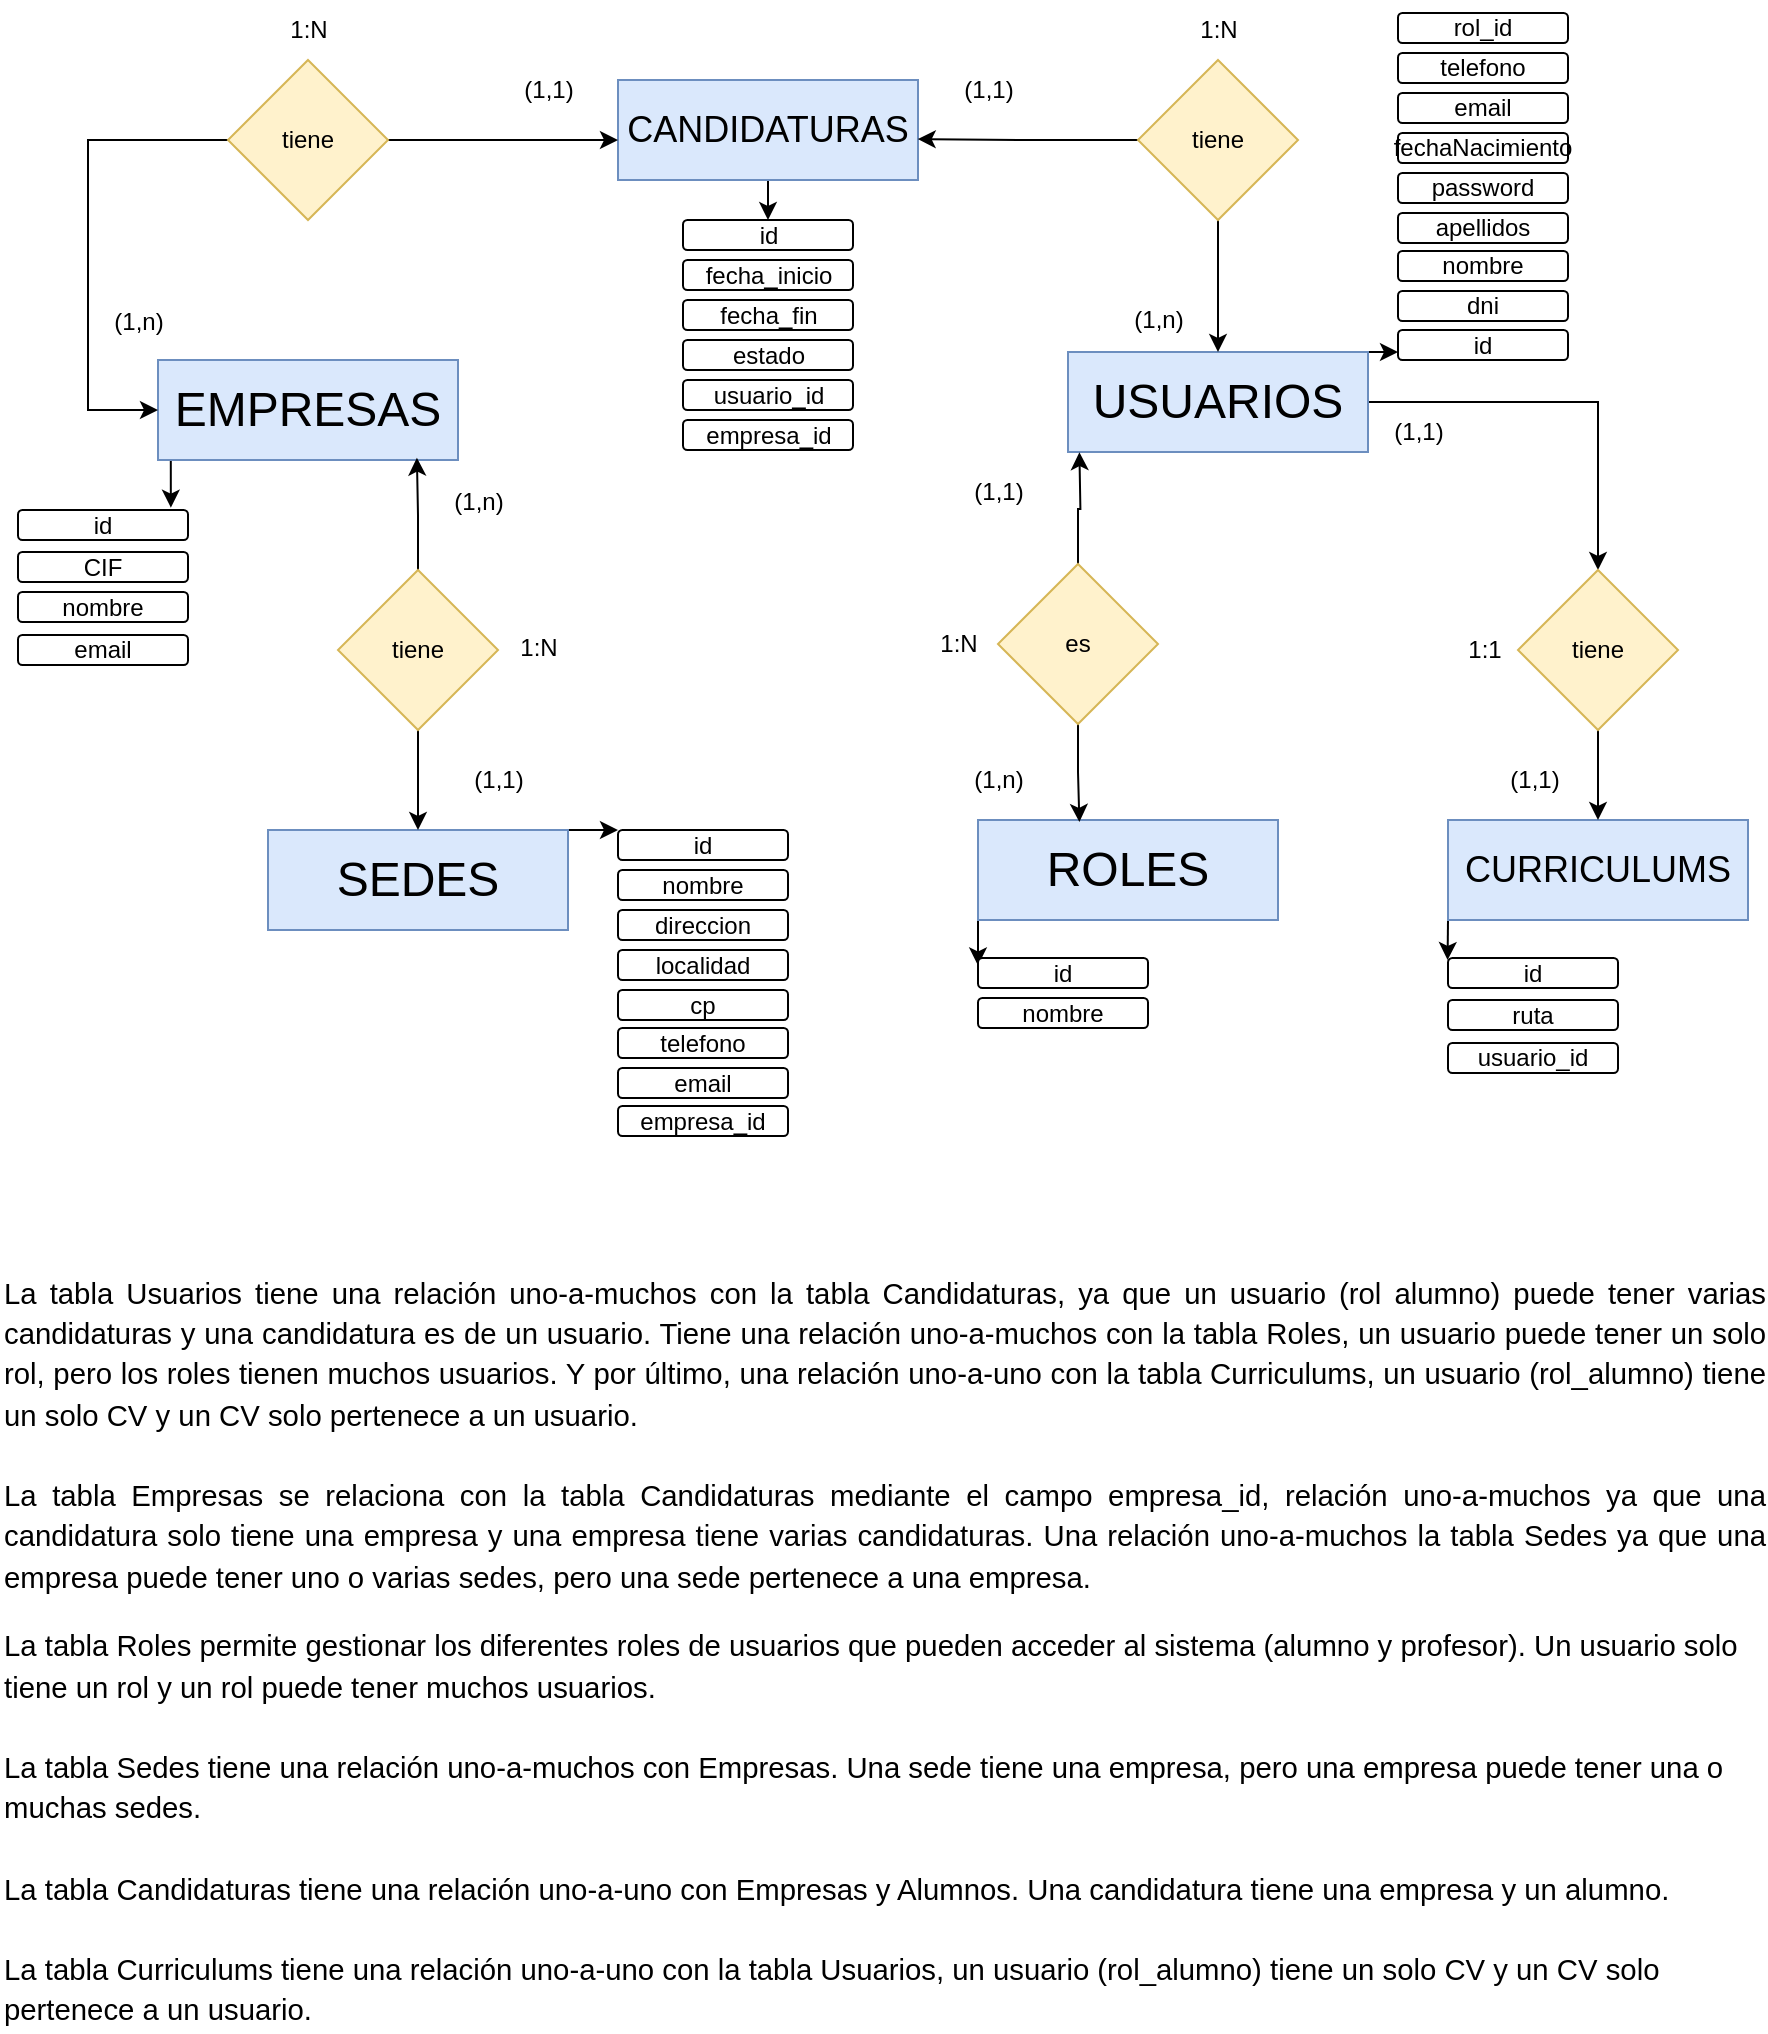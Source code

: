 <mxfile version="21.2.0" type="google">
  <diagram id="R2lEEEUBdFMjLlhIrx00" name="Page-1">
    <mxGraphModel grid="1" page="1" gridSize="10" guides="1" tooltips="1" connect="1" arrows="1" fold="1" pageScale="1" pageWidth="1100" pageHeight="850" math="0" shadow="0" extFonts="Permanent Marker^https://fonts.googleapis.com/css?family=Permanent+Marker">
      <root>
        <mxCell id="0" />
        <mxCell id="1" parent="0" />
        <mxCell id="gdBqXLUZWL_kF-A4UBKS-12" style="edgeStyle=orthogonalEdgeStyle;rounded=0;orthogonalLoop=1;jettySize=auto;html=1;exitX=1;exitY=0.5;exitDx=0;exitDy=0;entryX=0.5;entryY=0;entryDx=0;entryDy=0;" edge="1" parent="1" source="bvIe5FOxVam8w6RVawWj-1" target="gdBqXLUZWL_kF-A4UBKS-11">
          <mxGeometry relative="1" as="geometry" />
        </mxCell>
        <mxCell id="gdBqXLUZWL_kF-A4UBKS-13" style="edgeStyle=orthogonalEdgeStyle;rounded=0;orthogonalLoop=1;jettySize=auto;html=1;exitX=1;exitY=0;exitDx=0;exitDy=0;entryX=0;entryY=0.75;entryDx=0;entryDy=0;" edge="1" parent="1" source="bvIe5FOxVam8w6RVawWj-1" target="KMyzzAz4I75xTH1VQuZd-40">
          <mxGeometry relative="1" as="geometry" />
        </mxCell>
        <mxCell id="bvIe5FOxVam8w6RVawWj-1" value="&lt;font style=&quot;font-size: 24px;&quot;&gt;USUARIOS&lt;/font&gt;" style="rounded=0;whiteSpace=wrap;html=1;fillColor=#dae8fc;strokeColor=#6c8ebf;" vertex="1" parent="1">
          <mxGeometry x="643" y="216" width="150" height="50" as="geometry" />
        </mxCell>
        <mxCell id="KMyzzAz4I75xTH1VQuZd-18" style="edgeStyle=orthogonalEdgeStyle;rounded=0;orthogonalLoop=1;jettySize=auto;html=1;exitX=0;exitY=1;exitDx=0;exitDy=0;entryX=0.899;entryY=-0.078;entryDx=0;entryDy=0;entryPerimeter=0;" edge="1" parent="1" source="bvIe5FOxVam8w6RVawWj-2" target="KMyzzAz4I75xTH1VQuZd-10">
          <mxGeometry relative="1" as="geometry" />
        </mxCell>
        <mxCell id="bvIe5FOxVam8w6RVawWj-2" value="&lt;font style=&quot;font-size: 24px;&quot;&gt;EMPRESAS&lt;/font&gt;" style="rounded=0;whiteSpace=wrap;html=1;fillColor=#dae8fc;strokeColor=#6c8ebf;" vertex="1" parent="1">
          <mxGeometry x="188" y="220" width="150" height="50" as="geometry" />
        </mxCell>
        <mxCell id="KMyzzAz4I75xTH1VQuZd-47" style="edgeStyle=orthogonalEdgeStyle;rounded=0;orthogonalLoop=1;jettySize=auto;html=1;exitX=0.5;exitY=1;exitDx=0;exitDy=0;entryX=0.5;entryY=0;entryDx=0;entryDy=0;" edge="1" parent="1" source="bvIe5FOxVam8w6RVawWj-3" target="KMyzzAz4I75xTH1VQuZd-19">
          <mxGeometry relative="1" as="geometry" />
        </mxCell>
        <mxCell id="bvIe5FOxVam8w6RVawWj-3" value="&lt;font style=&quot;font-size: 18px;&quot;&gt;CANDIDATURAS&lt;/font&gt;" style="rounded=0;whiteSpace=wrap;html=1;fillColor=#dae8fc;strokeColor=#6c8ebf;" vertex="1" parent="1">
          <mxGeometry x="418" y="80" width="150" height="50" as="geometry" />
        </mxCell>
        <mxCell id="KMyzzAz4I75xTH1VQuZd-9" style="edgeStyle=orthogonalEdgeStyle;rounded=0;orthogonalLoop=1;jettySize=auto;html=1;exitX=1;exitY=0;exitDx=0;exitDy=0;entryX=0;entryY=0;entryDx=0;entryDy=0;" edge="1" parent="1" source="bvIe5FOxVam8w6RVawWj-4" target="KMyzzAz4I75xTH1VQuZd-1">
          <mxGeometry relative="1" as="geometry" />
        </mxCell>
        <mxCell id="bvIe5FOxVam8w6RVawWj-4" value="&lt;font style=&quot;font-size: 24px;&quot;&gt;SEDES&lt;/font&gt;" style="rounded=0;whiteSpace=wrap;html=1;fillColor=#dae8fc;strokeColor=#6c8ebf;" vertex="1" parent="1">
          <mxGeometry x="243" y="455" width="150" height="50" as="geometry" />
        </mxCell>
        <mxCell id="KMyzzAz4I75xTH1VQuZd-30" style="edgeStyle=orthogonalEdgeStyle;rounded=0;orthogonalLoop=1;jettySize=auto;html=1;exitX=0;exitY=1;exitDx=0;exitDy=0;entryX=0;entryY=0.25;entryDx=0;entryDy=0;" edge="1" parent="1" source="bvIe5FOxVam8w6RVawWj-5" target="KMyzzAz4I75xTH1VQuZd-28">
          <mxGeometry relative="1" as="geometry" />
        </mxCell>
        <mxCell id="bvIe5FOxVam8w6RVawWj-5" value="&lt;font style=&quot;font-size: 24px;&quot;&gt;ROLES&lt;/font&gt;" style="rounded=0;whiteSpace=wrap;html=1;fillColor=#dae8fc;strokeColor=#6c8ebf;" vertex="1" parent="1">
          <mxGeometry x="598" y="450" width="150" height="50" as="geometry" />
        </mxCell>
        <mxCell id="bvIe5FOxVam8w6RVawWj-10" style="edgeStyle=orthogonalEdgeStyle;rounded=0;orthogonalLoop=1;jettySize=auto;html=1;exitX=1;exitY=0.5;exitDx=0;exitDy=0;" edge="1" parent="1" source="bvIe5FOxVam8w6RVawWj-6" target="bvIe5FOxVam8w6RVawWj-3">
          <mxGeometry relative="1" as="geometry">
            <mxPoint x="408" y="110" as="targetPoint" />
            <Array as="points">
              <mxPoint x="393" y="110" />
              <mxPoint x="393" y="110" />
            </Array>
          </mxGeometry>
        </mxCell>
        <mxCell id="KMyzzAz4I75xTH1VQuZd-11" style="edgeStyle=orthogonalEdgeStyle;rounded=0;orthogonalLoop=1;jettySize=auto;html=1;exitX=0;exitY=0.5;exitDx=0;exitDy=0;" edge="1" parent="1" source="bvIe5FOxVam8w6RVawWj-6" target="bvIe5FOxVam8w6RVawWj-2">
          <mxGeometry relative="1" as="geometry">
            <Array as="points">
              <mxPoint x="153" y="110" />
              <mxPoint x="153" y="245" />
            </Array>
          </mxGeometry>
        </mxCell>
        <mxCell id="bvIe5FOxVam8w6RVawWj-6" value="tiene" style="rhombus;whiteSpace=wrap;html=1;fillColor=#fff2cc;strokeColor=#d6b656;" vertex="1" parent="1">
          <mxGeometry x="223" y="70" width="80" height="80" as="geometry" />
        </mxCell>
        <mxCell id="KMyzzAz4I75xTH1VQuZd-45" style="edgeStyle=orthogonalEdgeStyle;rounded=0;orthogonalLoop=1;jettySize=auto;html=1;exitX=0;exitY=0.5;exitDx=0;exitDy=0;entryX=0.999;entryY=0.591;entryDx=0;entryDy=0;entryPerimeter=0;" edge="1" parent="1" source="bvIe5FOxVam8w6RVawWj-7" target="bvIe5FOxVam8w6RVawWj-3">
          <mxGeometry relative="1" as="geometry" />
        </mxCell>
        <mxCell id="gdBqXLUZWL_kF-A4UBKS-1" style="edgeStyle=orthogonalEdgeStyle;rounded=0;orthogonalLoop=1;jettySize=auto;html=1;exitX=0.5;exitY=1;exitDx=0;exitDy=0;entryX=0.5;entryY=0;entryDx=0;entryDy=0;" edge="1" parent="1" source="bvIe5FOxVam8w6RVawWj-7" target="bvIe5FOxVam8w6RVawWj-1">
          <mxGeometry relative="1" as="geometry" />
        </mxCell>
        <mxCell id="bvIe5FOxVam8w6RVawWj-7" value="tiene" style="rhombus;whiteSpace=wrap;html=1;fillColor=#fff2cc;strokeColor=#d6b656;" vertex="1" parent="1">
          <mxGeometry x="678" y="70" width="80" height="80" as="geometry" />
        </mxCell>
        <mxCell id="KMyzzAz4I75xTH1VQuZd-51" style="edgeStyle=orthogonalEdgeStyle;rounded=0;orthogonalLoop=1;jettySize=auto;html=1;exitX=0.5;exitY=0;exitDx=0;exitDy=0;entryX=0.138;entryY=1.002;entryDx=0;entryDy=0;entryPerimeter=0;" edge="1" parent="1" source="bvIe5FOxVam8w6RVawWj-8">
          <mxGeometry relative="1" as="geometry">
            <mxPoint x="648.7" y="266.1" as="targetPoint" />
          </mxGeometry>
        </mxCell>
        <mxCell id="KMyzzAz4I75xTH1VQuZd-52" style="edgeStyle=orthogonalEdgeStyle;rounded=0;orthogonalLoop=1;jettySize=auto;html=1;exitX=0.5;exitY=1;exitDx=0;exitDy=0;entryX=0.338;entryY=0.019;entryDx=0;entryDy=0;entryPerimeter=0;" edge="1" parent="1" source="bvIe5FOxVam8w6RVawWj-8" target="bvIe5FOxVam8w6RVawWj-5">
          <mxGeometry relative="1" as="geometry" />
        </mxCell>
        <mxCell id="bvIe5FOxVam8w6RVawWj-8" value="es" style="rhombus;whiteSpace=wrap;html=1;fillColor=#fff2cc;strokeColor=#d6b656;" vertex="1" parent="1">
          <mxGeometry x="608" y="322" width="80" height="80" as="geometry" />
        </mxCell>
        <mxCell id="bvIe5FOxVam8w6RVawWj-15" style="edgeStyle=orthogonalEdgeStyle;rounded=0;orthogonalLoop=1;jettySize=auto;html=1;exitX=0.5;exitY=1;exitDx=0;exitDy=0;entryX=0.5;entryY=0;entryDx=0;entryDy=0;" edge="1" parent="1" source="bvIe5FOxVam8w6RVawWj-9" target="bvIe5FOxVam8w6RVawWj-4">
          <mxGeometry relative="1" as="geometry" />
        </mxCell>
        <mxCell id="KMyzzAz4I75xTH1VQuZd-12" style="edgeStyle=orthogonalEdgeStyle;rounded=0;orthogonalLoop=1;jettySize=auto;html=1;entryX=0.863;entryY=0.977;entryDx=0;entryDy=0;entryPerimeter=0;" edge="1" parent="1" source="bvIe5FOxVam8w6RVawWj-9" target="bvIe5FOxVam8w6RVawWj-2">
          <mxGeometry relative="1" as="geometry" />
        </mxCell>
        <mxCell id="bvIe5FOxVam8w6RVawWj-9" value="tiene" style="rhombus;whiteSpace=wrap;html=1;fillColor=#fff2cc;strokeColor=#d6b656;" vertex="1" parent="1">
          <mxGeometry x="278" y="325" width="80" height="80" as="geometry" />
        </mxCell>
        <mxCell id="bvIe5FOxVam8w6RVawWj-18" value="1:N" style="text;html=1;align=center;verticalAlign=middle;resizable=0;points=[];autosize=1;strokeColor=none;fillColor=none;" vertex="1" parent="1">
          <mxGeometry x="243" y="40" width="40" height="30" as="geometry" />
        </mxCell>
        <mxCell id="bvIe5FOxVam8w6RVawWj-19" value="(1,1)" style="text;html=1;align=center;verticalAlign=middle;resizable=0;points=[];autosize=1;strokeColor=none;fillColor=none;" vertex="1" parent="1">
          <mxGeometry x="358" y="70" width="50" height="30" as="geometry" />
        </mxCell>
        <mxCell id="bvIe5FOxVam8w6RVawWj-20" value="(1,n)" style="text;html=1;align=center;verticalAlign=middle;resizable=0;points=[];autosize=1;strokeColor=none;fillColor=none;" vertex="1" parent="1">
          <mxGeometry x="153" y="186" width="50" height="30" as="geometry" />
        </mxCell>
        <mxCell id="bvIe5FOxVam8w6RVawWj-21" value="1:N" style="text;html=1;align=center;verticalAlign=middle;resizable=0;points=[];autosize=1;strokeColor=none;fillColor=none;" vertex="1" parent="1">
          <mxGeometry x="698" y="40" width="40" height="30" as="geometry" />
        </mxCell>
        <mxCell id="bvIe5FOxVam8w6RVawWj-22" value="(1,n)" style="text;html=1;align=center;verticalAlign=middle;resizable=0;points=[];autosize=1;strokeColor=none;fillColor=none;" vertex="1" parent="1">
          <mxGeometry x="663" y="185" width="50" height="30" as="geometry" />
        </mxCell>
        <mxCell id="bvIe5FOxVam8w6RVawWj-23" value="(1,1)" style="text;html=1;align=center;verticalAlign=middle;resizable=0;points=[];autosize=1;strokeColor=none;fillColor=none;" vertex="1" parent="1">
          <mxGeometry x="578" y="70" width="50" height="30" as="geometry" />
        </mxCell>
        <mxCell id="bvIe5FOxVam8w6RVawWj-24" value="(1,1)" style="text;html=1;align=center;verticalAlign=middle;resizable=0;points=[];autosize=1;strokeColor=none;fillColor=none;" vertex="1" parent="1">
          <mxGeometry x="583" y="271" width="50" height="30" as="geometry" />
        </mxCell>
        <mxCell id="bvIe5FOxVam8w6RVawWj-25" value="(1,n)" style="text;html=1;align=center;verticalAlign=middle;resizable=0;points=[];autosize=1;strokeColor=none;fillColor=none;" vertex="1" parent="1">
          <mxGeometry x="583" y="415" width="50" height="30" as="geometry" />
        </mxCell>
        <mxCell id="bvIe5FOxVam8w6RVawWj-26" value="1:N" style="text;html=1;align=center;verticalAlign=middle;resizable=0;points=[];autosize=1;strokeColor=none;fillColor=none;" vertex="1" parent="1">
          <mxGeometry x="568" y="347" width="40" height="30" as="geometry" />
        </mxCell>
        <mxCell id="bvIe5FOxVam8w6RVawWj-27" value="(1,n)" style="text;html=1;align=center;verticalAlign=middle;resizable=0;points=[];autosize=1;strokeColor=none;fillColor=none;" vertex="1" parent="1">
          <mxGeometry x="323" y="276" width="50" height="30" as="geometry" />
        </mxCell>
        <mxCell id="bvIe5FOxVam8w6RVawWj-28" value="(1,1)" style="text;html=1;align=center;verticalAlign=middle;resizable=0;points=[];autosize=1;strokeColor=none;fillColor=none;" vertex="1" parent="1">
          <mxGeometry x="333" y="415" width="50" height="30" as="geometry" />
        </mxCell>
        <mxCell id="bvIe5FOxVam8w6RVawWj-29" value="1:N" style="text;html=1;align=center;verticalAlign=middle;resizable=0;points=[];autosize=1;strokeColor=none;fillColor=none;" vertex="1" parent="1">
          <mxGeometry x="358" y="349" width="40" height="30" as="geometry" />
        </mxCell>
        <mxCell id="bvIe5FOxVam8w6RVawWj-31" value="&lt;b id=&quot;docs-internal-guid-5ed3bd01-7fff-6414-6723-d13fb4c5e9d5&quot; style=&quot;font-weight:normal;&quot;&gt;&lt;p style=&quot;line-height:1.38;text-align: justify;margin-top:0pt;margin-bottom:0pt;&quot; dir=&quot;ltr&quot;&gt;&lt;span style=&quot;font-size: 11pt; font-family: Arial; color: rgb(0, 0, 0); background-color: transparent; font-weight: 400; font-style: normal; font-variant: normal; text-decoration: none; vertical-align: baseline;&quot;&gt;La tabla Usuarios tiene una relación uno-a-muchos con la tabla Candidaturas, ya que un usuario (rol alumno) puede tener varias candidaturas y una candidatura es de un usuario. Tiene una relación uno-a-muchos con la tabla Roles, un usuario puede tener un solo rol, pero los roles tienen muchos usuarios. Y por último, una relación uno-a-uno con la tabla Curriculums, un usuario (rol_alumno) tiene un solo CV y un CV solo pertenece a un usuario.&lt;/span&gt;&lt;/p&gt;&lt;p style=&quot;line-height:1.38;text-align: justify;margin-top:0pt;margin-bottom:0pt;&quot; dir=&quot;ltr&quot;&gt;&lt;span style=&quot;font-size: 11pt; font-family: Arial; color: rgb(0, 0, 0); background-color: transparent; font-weight: 400; font-style: normal; font-variant: normal; text-decoration: none; vertical-align: baseline;&quot;&gt;&lt;br&gt;&lt;/span&gt;&lt;/p&gt;&lt;p style=&quot;line-height:1.38;text-align: justify;margin-top:0pt;margin-bottom:0pt;&quot; dir=&quot;ltr&quot;&gt;&lt;span style=&quot;font-size: 11pt; font-family: Arial; color: rgb(0, 0, 0); background-color: transparent; font-weight: 400; font-style: normal; font-variant: normal; text-decoration: none; vertical-align: baseline;&quot;&gt;La tabla Empresas se relaciona con la tabla Candidaturas mediante el campo empresa_id, relación uno-a-muchos ya que una candidatura solo tiene una empresa y una empresa tiene varias candidaturas. Una relación uno-a-muchos la tabla Sedes ya que una empresa puede tener uno o varias sedes, pero una sede pertenece a una empresa.&lt;/span&gt;&lt;/p&gt;&lt;br&gt;&lt;p style=&quot;line-height:1.38;margin-top:0pt;margin-bottom:0pt;&quot; dir=&quot;ltr&quot;&gt;&lt;span style=&quot;font-size: 11pt; font-family: Arial; color: rgb(0, 0, 0); background-color: transparent; font-weight: 400; font-style: normal; font-variant: normal; text-decoration: none; vertical-align: baseline;&quot;&gt;La tabla Roles permite gestionar los diferentes roles de usuarios que pueden acceder al sistema (alumno y profesor). Un usuario solo tiene un rol y un rol puede tener muchos usuarios.&lt;/span&gt;&lt;/p&gt;&lt;p style=&quot;line-height:1.38;margin-top:0pt;margin-bottom:0pt;&quot; dir=&quot;ltr&quot;&gt;&lt;span style=&quot;font-size: 11pt; font-family: Arial; color: rgb(0, 0, 0); background-color: transparent; font-weight: 400; font-style: normal; font-variant: normal; text-decoration: none; vertical-align: baseline;&quot;&gt;&lt;br&gt;&lt;/span&gt;&lt;/p&gt;&lt;p style=&quot;line-height:1.38;margin-top:0pt;margin-bottom:0pt;&quot; dir=&quot;ltr&quot;&gt;&lt;span style=&quot;font-size: 11pt; font-family: Arial; color: rgb(0, 0, 0); background-color: transparent; font-weight: 400; font-style: normal; font-variant: normal; text-decoration: none; vertical-align: baseline;&quot;&gt;La tabla Sedes tiene una relación uno-a-muchos con Empresas. Una sede tiene una empresa, pero una empresa puede tener una o muchas sedes.&lt;/span&gt;&lt;/p&gt;&lt;p style=&quot;line-height:1.38;margin-top:0pt;margin-bottom:0pt;&quot; dir=&quot;ltr&quot;&gt;&lt;span style=&quot;font-size: 11pt; font-family: Arial; color: rgb(0, 0, 0); background-color: transparent; font-weight: 400; font-style: normal; font-variant: normal; text-decoration: none; vertical-align: baseline;&quot;&gt;&lt;br&gt;&lt;/span&gt;&lt;/p&gt;&lt;p style=&quot;line-height:1.38;margin-top:0pt;margin-bottom:0pt;&quot; dir=&quot;ltr&quot;&gt;&lt;span style=&quot;font-size: 11pt; font-family: Arial; color: rgb(0, 0, 0); background-color: transparent; font-weight: 400; font-style: normal; font-variant: normal; text-decoration: none; vertical-align: baseline;&quot;&gt;La tabla Candidaturas tiene una relación uno-a-uno con Empresas y Alumnos. Una candidatura tiene una empresa y un alumno.&lt;/span&gt;&lt;/p&gt;&lt;p style=&quot;line-height:1.38;margin-top:0pt;margin-bottom:0pt;&quot; dir=&quot;ltr&quot;&gt;&lt;span style=&quot;font-size: 11pt; font-family: Arial; color: rgb(0, 0, 0); background-color: transparent; font-weight: 400; font-style: normal; font-variant: normal; text-decoration: none; vertical-align: baseline;&quot;&gt;&lt;br&gt;&lt;/span&gt;&lt;/p&gt;&lt;p style=&quot;line-height:1.38;margin-top:0pt;margin-bottom:0pt;&quot; dir=&quot;ltr&quot;&gt;&lt;span style=&quot;font-size: 11pt; font-family: Arial; color: rgb(0, 0, 0); background-color: transparent; font-weight: 400; font-style: normal; font-variant: normal; text-decoration: none; vertical-align: baseline;&quot;&gt;La tabla Curriculums tiene una relación uno-a-uno con la tabla Usuarios, un usuario (rol_alumno) tiene un solo CV y un CV solo pertenece a un usuario.&lt;/span&gt;&lt;/p&gt;&lt;/b&gt;" style="text;whiteSpace=wrap;html=1;" vertex="1" parent="1">
          <mxGeometry x="109" y="670" width="883" height="250" as="geometry" />
        </mxCell>
        <mxCell id="KMyzzAz4I75xTH1VQuZd-1" value="id" style="rounded=1;whiteSpace=wrap;html=1;" vertex="1" parent="1">
          <mxGeometry x="418" y="455" width="85" height="15" as="geometry" />
        </mxCell>
        <mxCell id="KMyzzAz4I75xTH1VQuZd-2" value="nombre" style="rounded=1;whiteSpace=wrap;html=1;" vertex="1" parent="1">
          <mxGeometry x="418" y="475" width="85" height="15" as="geometry" />
        </mxCell>
        <mxCell id="KMyzzAz4I75xTH1VQuZd-3" value="direccion" style="rounded=1;whiteSpace=wrap;html=1;" vertex="1" parent="1">
          <mxGeometry x="418" y="495" width="85" height="15" as="geometry" />
        </mxCell>
        <mxCell id="KMyzzAz4I75xTH1VQuZd-4" value="localidad" style="rounded=1;whiteSpace=wrap;html=1;" vertex="1" parent="1">
          <mxGeometry x="418" y="515" width="85" height="15" as="geometry" />
        </mxCell>
        <mxCell id="KMyzzAz4I75xTH1VQuZd-5" value="cp" style="rounded=1;whiteSpace=wrap;html=1;" vertex="1" parent="1">
          <mxGeometry x="418" y="535" width="85" height="15" as="geometry" />
        </mxCell>
        <mxCell id="KMyzzAz4I75xTH1VQuZd-6" value="telefono" style="rounded=1;whiteSpace=wrap;html=1;" vertex="1" parent="1">
          <mxGeometry x="418" y="554" width="85" height="15" as="geometry" />
        </mxCell>
        <mxCell id="KMyzzAz4I75xTH1VQuZd-7" value="email" style="rounded=1;whiteSpace=wrap;html=1;" vertex="1" parent="1">
          <mxGeometry x="418" y="574" width="85" height="15" as="geometry" />
        </mxCell>
        <mxCell id="KMyzzAz4I75xTH1VQuZd-10" value="id" style="rounded=1;whiteSpace=wrap;html=1;" vertex="1" parent="1">
          <mxGeometry x="118" y="295" width="85" height="15" as="geometry" />
        </mxCell>
        <mxCell id="KMyzzAz4I75xTH1VQuZd-13" value="nombre" style="rounded=1;whiteSpace=wrap;html=1;" vertex="1" parent="1">
          <mxGeometry x="118" y="336" width="85" height="15" as="geometry" />
        </mxCell>
        <mxCell id="KMyzzAz4I75xTH1VQuZd-16" value="email" style="rounded=1;whiteSpace=wrap;html=1;" vertex="1" parent="1">
          <mxGeometry x="118" y="357.5" width="85" height="15" as="geometry" />
        </mxCell>
        <mxCell id="KMyzzAz4I75xTH1VQuZd-17" value="empresa_id" style="rounded=1;whiteSpace=wrap;html=1;" vertex="1" parent="1">
          <mxGeometry x="418" y="593" width="85" height="15" as="geometry" />
        </mxCell>
        <mxCell id="KMyzzAz4I75xTH1VQuZd-19" value="id" style="rounded=1;whiteSpace=wrap;html=1;" vertex="1" parent="1">
          <mxGeometry x="450.5" y="150" width="85" height="15" as="geometry" />
        </mxCell>
        <mxCell id="KMyzzAz4I75xTH1VQuZd-20" value="fecha_inicio" style="rounded=1;whiteSpace=wrap;html=1;" vertex="1" parent="1">
          <mxGeometry x="450.5" y="170" width="85" height="15" as="geometry" />
        </mxCell>
        <mxCell id="KMyzzAz4I75xTH1VQuZd-21" value="fecha_fin" style="rounded=1;whiteSpace=wrap;html=1;" vertex="1" parent="1">
          <mxGeometry x="450.5" y="190" width="85" height="15" as="geometry" />
        </mxCell>
        <mxCell id="KMyzzAz4I75xTH1VQuZd-22" value="estado" style="rounded=1;whiteSpace=wrap;html=1;" vertex="1" parent="1">
          <mxGeometry x="450.5" y="210" width="85" height="15" as="geometry" />
        </mxCell>
        <mxCell id="KMyzzAz4I75xTH1VQuZd-23" value="usuario_id" style="rounded=1;whiteSpace=wrap;html=1;" vertex="1" parent="1">
          <mxGeometry x="450.5" y="230" width="85" height="15" as="geometry" />
        </mxCell>
        <mxCell id="KMyzzAz4I75xTH1VQuZd-24" value="empresa_id" style="rounded=1;whiteSpace=wrap;html=1;" vertex="1" parent="1">
          <mxGeometry x="450.5" y="250" width="85" height="15" as="geometry" />
        </mxCell>
        <mxCell id="KMyzzAz4I75xTH1VQuZd-28" value="id" style="rounded=1;whiteSpace=wrap;html=1;" vertex="1" parent="1">
          <mxGeometry x="598" y="519" width="85" height="15" as="geometry" />
        </mxCell>
        <mxCell id="KMyzzAz4I75xTH1VQuZd-29" value="nombre" style="rounded=1;whiteSpace=wrap;html=1;" vertex="1" parent="1">
          <mxGeometry x="598" y="539" width="85" height="15" as="geometry" />
        </mxCell>
        <mxCell id="KMyzzAz4I75xTH1VQuZd-31" value="rol_id" style="rounded=1;whiteSpace=wrap;html=1;" vertex="1" parent="1">
          <mxGeometry x="808" y="46.5" width="85" height="15" as="geometry" />
        </mxCell>
        <mxCell id="KMyzzAz4I75xTH1VQuZd-32" value="telefono" style="rounded=1;whiteSpace=wrap;html=1;" vertex="1" parent="1">
          <mxGeometry x="808" y="66.5" width="85" height="15" as="geometry" />
        </mxCell>
        <mxCell id="KMyzzAz4I75xTH1VQuZd-33" value="email" style="rounded=1;whiteSpace=wrap;html=1;" vertex="1" parent="1">
          <mxGeometry x="808" y="86.5" width="85" height="15" as="geometry" />
        </mxCell>
        <mxCell id="KMyzzAz4I75xTH1VQuZd-34" value="fechaNacimiento" style="rounded=1;whiteSpace=wrap;html=1;" vertex="1" parent="1">
          <mxGeometry x="808" y="106.5" width="85" height="15" as="geometry" />
        </mxCell>
        <mxCell id="KMyzzAz4I75xTH1VQuZd-35" value="password" style="rounded=1;whiteSpace=wrap;html=1;" vertex="1" parent="1">
          <mxGeometry x="808" y="126.5" width="85" height="15" as="geometry" />
        </mxCell>
        <mxCell id="KMyzzAz4I75xTH1VQuZd-36" value="nombre" style="rounded=1;whiteSpace=wrap;html=1;" vertex="1" parent="1">
          <mxGeometry x="808" y="165.5" width="85" height="15" as="geometry" />
        </mxCell>
        <mxCell id="KMyzzAz4I75xTH1VQuZd-37" value="apellidos" style="rounded=1;whiteSpace=wrap;html=1;" vertex="1" parent="1">
          <mxGeometry x="808" y="146.5" width="85" height="15" as="geometry" />
        </mxCell>
        <mxCell id="KMyzzAz4I75xTH1VQuZd-38" value="dni" style="rounded=1;whiteSpace=wrap;html=1;" vertex="1" parent="1">
          <mxGeometry x="808" y="185.5" width="85" height="15" as="geometry" />
        </mxCell>
        <mxCell id="KMyzzAz4I75xTH1VQuZd-40" value="id" style="rounded=1;whiteSpace=wrap;html=1;" vertex="1" parent="1">
          <mxGeometry x="808" y="205" width="85" height="15" as="geometry" />
        </mxCell>
        <mxCell id="GOq6XeeZk_RfEi-ilN0W-1" value="CIF" style="rounded=1;whiteSpace=wrap;html=1;" vertex="1" parent="1">
          <mxGeometry x="118" y="316" width="85" height="15" as="geometry" />
        </mxCell>
        <mxCell id="gdBqXLUZWL_kF-A4UBKS-15" style="edgeStyle=orthogonalEdgeStyle;rounded=0;orthogonalLoop=1;jettySize=auto;html=1;exitX=0;exitY=1;exitDx=0;exitDy=0;" edge="1" parent="1" source="gdBqXLUZWL_kF-A4UBKS-6">
          <mxGeometry relative="1" as="geometry">
            <mxPoint x="832.793" y="520" as="targetPoint" />
          </mxGeometry>
        </mxCell>
        <mxCell id="gdBqXLUZWL_kF-A4UBKS-6" value="&lt;font style=&quot;font-size: 18px;&quot;&gt;CURRICULUMS&lt;/font&gt;" style="rounded=0;whiteSpace=wrap;html=1;fillColor=#dae8fc;strokeColor=#6c8ebf;" vertex="1" parent="1">
          <mxGeometry x="833" y="450" width="150" height="50" as="geometry" />
        </mxCell>
        <mxCell id="gdBqXLUZWL_kF-A4UBKS-7" value="id" style="rounded=1;whiteSpace=wrap;html=1;" vertex="1" parent="1">
          <mxGeometry x="833" y="519" width="85" height="15" as="geometry" />
        </mxCell>
        <mxCell id="gdBqXLUZWL_kF-A4UBKS-8" value="ruta" style="rounded=1;whiteSpace=wrap;html=1;" vertex="1" parent="1">
          <mxGeometry x="833" y="540" width="85" height="15" as="geometry" />
        </mxCell>
        <mxCell id="gdBqXLUZWL_kF-A4UBKS-10" value="usuario_id" style="rounded=1;whiteSpace=wrap;html=1;" vertex="1" parent="1">
          <mxGeometry x="833" y="561.5" width="85" height="15" as="geometry" />
        </mxCell>
        <mxCell id="gdBqXLUZWL_kF-A4UBKS-14" style="edgeStyle=orthogonalEdgeStyle;rounded=0;orthogonalLoop=1;jettySize=auto;html=1;exitX=0.5;exitY=1;exitDx=0;exitDy=0;entryX=0.5;entryY=0;entryDx=0;entryDy=0;" edge="1" parent="1" source="gdBqXLUZWL_kF-A4UBKS-11" target="gdBqXLUZWL_kF-A4UBKS-6">
          <mxGeometry relative="1" as="geometry" />
        </mxCell>
        <mxCell id="gdBqXLUZWL_kF-A4UBKS-11" value="tiene" style="rhombus;whiteSpace=wrap;html=1;fillColor=#fff2cc;strokeColor=#d6b656;" vertex="1" parent="1">
          <mxGeometry x="868" y="325" width="80" height="80" as="geometry" />
        </mxCell>
        <mxCell id="gdBqXLUZWL_kF-A4UBKS-16" value="(1,1)" style="text;html=1;align=center;verticalAlign=middle;resizable=0;points=[];autosize=1;strokeColor=none;fillColor=none;" vertex="1" parent="1">
          <mxGeometry x="793" y="241" width="50" height="30" as="geometry" />
        </mxCell>
        <mxCell id="gdBqXLUZWL_kF-A4UBKS-17" value="(1,1)" style="text;html=1;align=center;verticalAlign=middle;resizable=0;points=[];autosize=1;strokeColor=none;fillColor=none;" vertex="1" parent="1">
          <mxGeometry x="850.5" y="415" width="50" height="30" as="geometry" />
        </mxCell>
        <mxCell id="gdBqXLUZWL_kF-A4UBKS-18" value="1:1" style="text;html=1;align=center;verticalAlign=middle;resizable=0;points=[];autosize=1;strokeColor=none;fillColor=none;" vertex="1" parent="1">
          <mxGeometry x="830.5" y="350" width="40" height="30" as="geometry" />
        </mxCell>
      </root>
    </mxGraphModel>
  </diagram>
</mxfile>
